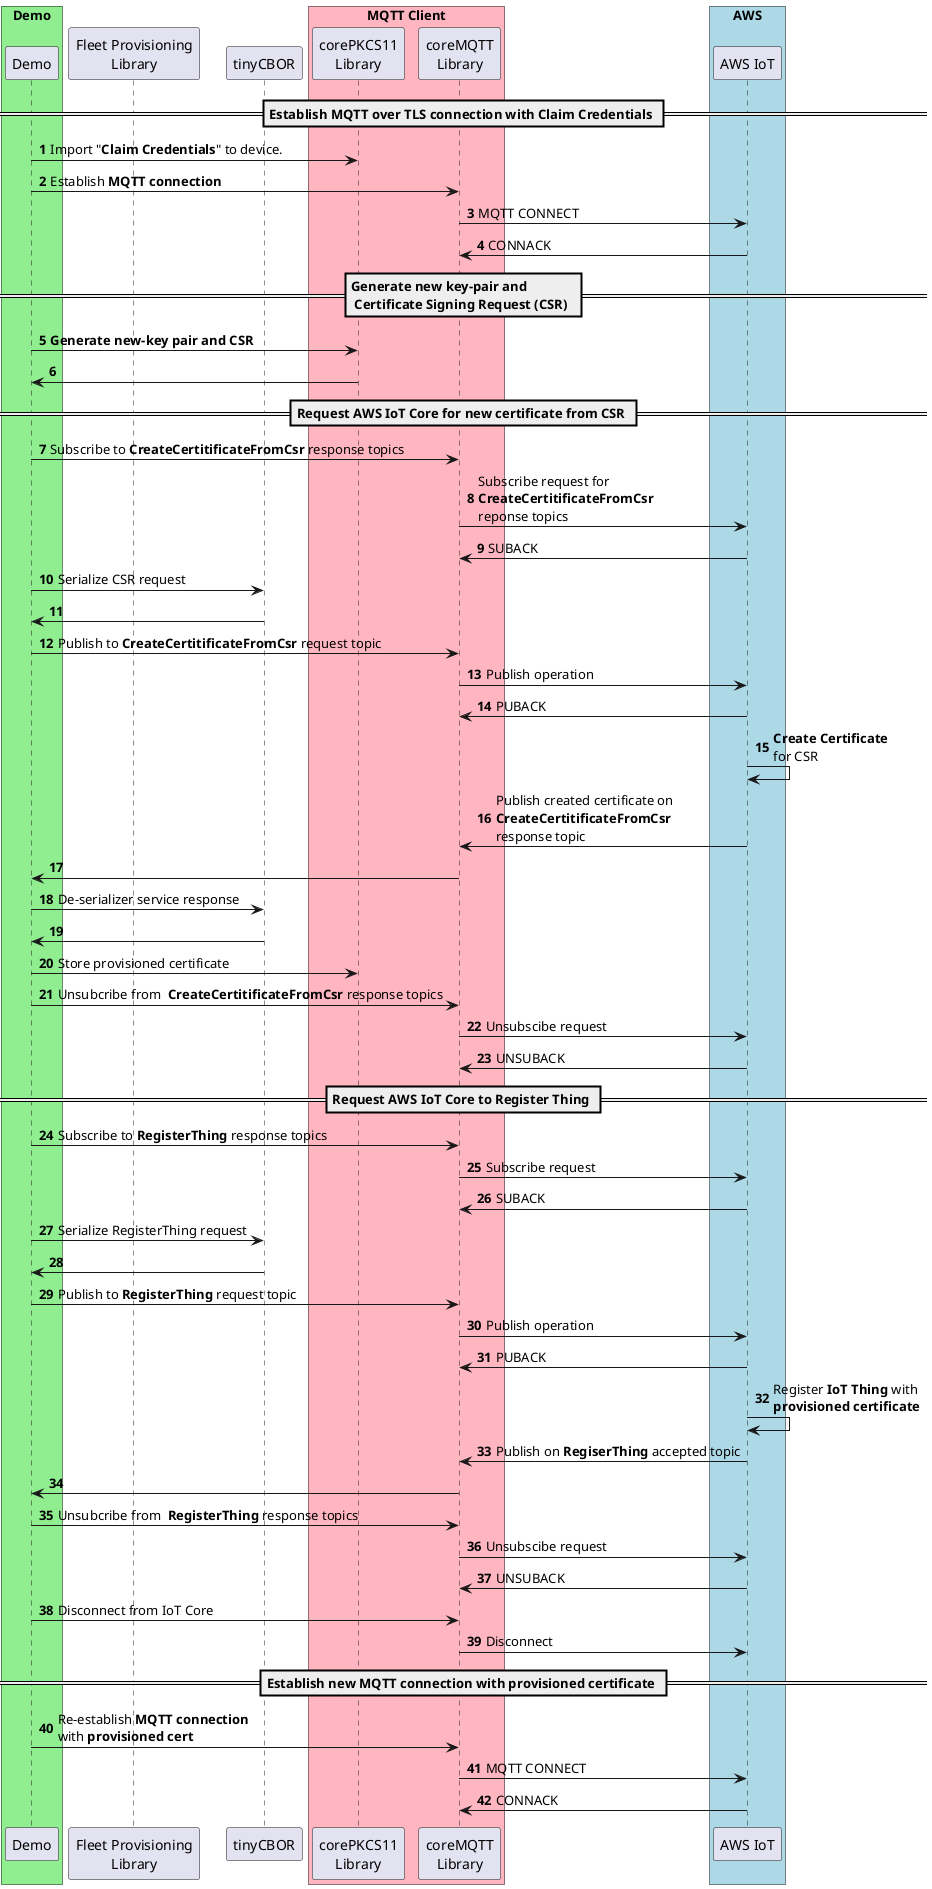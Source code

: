 @startuml

autonumber

box "Demo" #LightGreen
    participant "Demo" as demo
endbox

participant "Fleet Provisioning\nLibrary" as library
participant "tinyCBOR" as cbor

box "MQTT Client" #LightPink
    participant "corePKCS11\nLibrary" as pkcs11
    participant "coreMQTT\nLibrary" as mqtt
endbox

box "AWS" #LightBlue
    participant "AWS IoT" as aws
endbox

== Establish <b>MQTT over TLS connection with Claim Credentials</b> ==

demo->pkcs11: Import "<b>Claim Credentials</b>" to device.
demo->mqtt: Establish <b>MQTT connection</b>
mqtt->aws: MQTT CONNECT
aws->mqtt: CONNACK

== Generate new key-pair and\n Certificate Signing Request (CSR)  ==

demo->pkcs11: <b>Generate new-key pair and CSR</b>
pkcs11->demo

== Request AWS IoT Core for <b>new certificate from CSR</b> ==

demo->mqtt: Subscribe to <b>CreateCertitificateFromCsr</b> response topics
mqtt->aws: Subscribe request for\n<b>CreateCertitificateFromCsr</b>\nreponse topics
aws->mqtt: SUBACK
demo->cbor: Serialize CSR request
cbor->demo
demo->mqtt: Publish to <b>CreateCertitificateFromCsr</b> request topic
mqtt->aws: Publish operation
aws->mqtt: PUBACK
aws->aws: <b>Create Certificate</b>\nfor CSR
aws->mqtt: Publish created certificate on\n<b>CreateCertitificateFromCsr</b>\nresponse topic
mqtt->demo
demo->cbor: De-serializer service response
cbor->demo
demo->pkcs11: Store provisioned certificate
demo->mqtt: Unsubcribe from  <b>CreateCertitificateFromCsr</b> response topics
mqtt->aws: Unsubscibe request
aws->mqtt: UNSUBACK

== Request AWS IoT Core to <b>Register Thing</b> ==

demo->mqtt: Subscribe to <b>RegisterThing</b> response topics
mqtt->aws: Subscribe request
aws->mqtt: SUBACK
demo->cbor: Serialize RegisterThing request
cbor->demo
demo->mqtt: Publish to <b>RegisterThing</b> request topic
mqtt->aws: Publish operation
aws->mqtt: PUBACK
aws->aws: Register <b>IoT Thing</b> with\n<b>provisioned certificate</b>
aws->mqtt: Publish on <b>RegiserThing</b> accepted topic
mqtt->demo
demo->mqtt: Unsubcribe from  <b>RegisterThing</b> response topics
mqtt->aws: Unsubscibe request
aws->mqtt: UNSUBACK

demo->mqtt: Disconnect from IoT Core
mqtt->aws: Disconnect

== Establish new MQTT connection with provisioned certificate ==

demo->mqtt: Re-establish <b>MQTT connection</b>\nwith <b>provisioned cert</b>
mqtt->aws: MQTT CONNECT
aws->mqtt: CONNACK


@enduml
